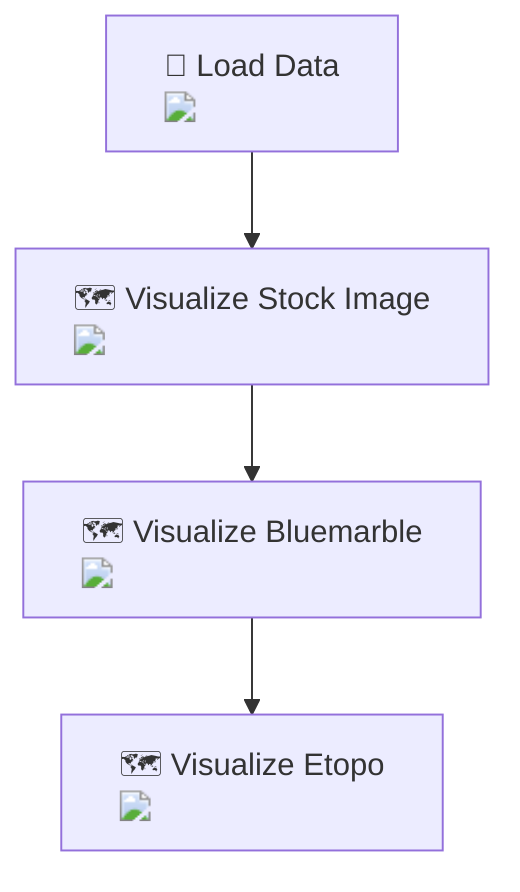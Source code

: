 flowchart TD
    A["📂 Load Data<br/><img src='../input/global-earth-map-images/bluemarble.png'/>"] --> B["🗺️ Visualize Stock Image<br/><img src='dummy_plots/stock_img_template.svg'/>"]
    B --> C["🗺️ Visualize Bluemarble<br/><img src='../input/global-earth-map-images/bluemarble.png'/>"]
    C --> D["🗺️ Visualize Etopo<br/><img src='../input/global-earth-map-images/etopo.png'/>"]
